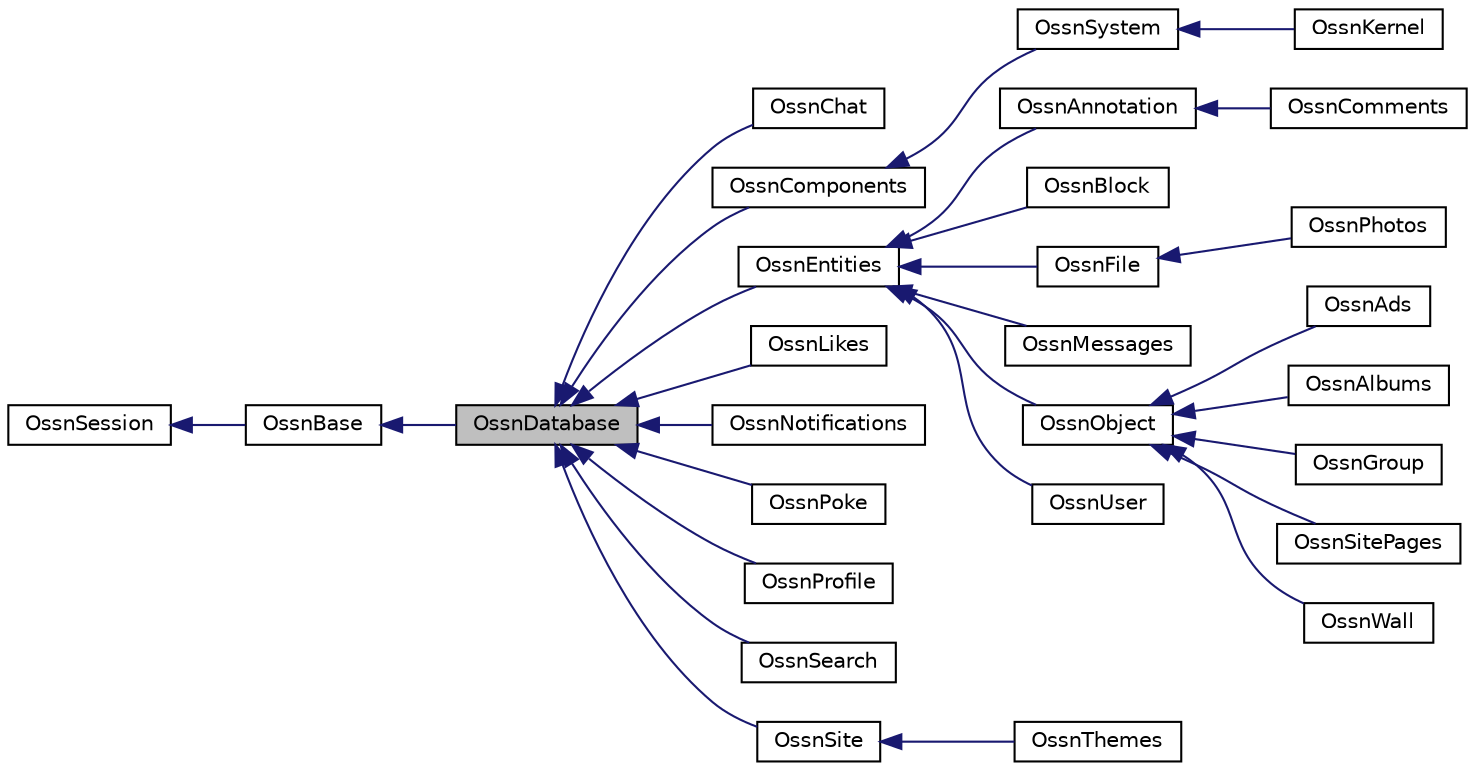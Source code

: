 digraph "OssnDatabase"
{
  edge [fontname="Helvetica",fontsize="10",labelfontname="Helvetica",labelfontsize="10"];
  node [fontname="Helvetica",fontsize="10",shape=record];
  rankdir="LR";
  Node1 [label="OssnDatabase",height=0.2,width=0.4,color="black", fillcolor="grey75", style="filled", fontcolor="black"];
  Node2 -> Node1 [dir="back",color="midnightblue",fontsize="10",style="solid",fontname="Helvetica"];
  Node2 [label="OssnBase",height=0.2,width=0.4,color="black", fillcolor="white", style="filled",URL="$class_ossn_base.html"];
  Node3 -> Node2 [dir="back",color="midnightblue",fontsize="10",style="solid",fontname="Helvetica"];
  Node3 [label="OssnSession",height=0.2,width=0.4,color="black", fillcolor="white", style="filled",URL="$class_ossn_session.html"];
  Node1 -> Node4 [dir="back",color="midnightblue",fontsize="10",style="solid",fontname="Helvetica"];
  Node4 [label="OssnChat",height=0.2,width=0.4,color="black", fillcolor="white", style="filled",URL="$class_ossn_chat.html"];
  Node1 -> Node5 [dir="back",color="midnightblue",fontsize="10",style="solid",fontname="Helvetica"];
  Node5 [label="OssnComponents",height=0.2,width=0.4,color="black", fillcolor="white", style="filled",URL="$class_ossn_components.html"];
  Node5 -> Node6 [dir="back",color="midnightblue",fontsize="10",style="solid",fontname="Helvetica"];
  Node6 [label="OssnSystem",height=0.2,width=0.4,color="black", fillcolor="white", style="filled",URL="$class_ossn_system.html"];
  Node6 -> Node7 [dir="back",color="midnightblue",fontsize="10",style="solid",fontname="Helvetica"];
  Node7 [label="OssnKernel",height=0.2,width=0.4,color="black", fillcolor="white", style="filled",URL="$class_ossn_kernel.html"];
  Node1 -> Node8 [dir="back",color="midnightblue",fontsize="10",style="solid",fontname="Helvetica"];
  Node8 [label="OssnEntities",height=0.2,width=0.4,color="black", fillcolor="white", style="filled",URL="$class_ossn_entities.html"];
  Node8 -> Node9 [dir="back",color="midnightblue",fontsize="10",style="solid",fontname="Helvetica"];
  Node9 [label="OssnAnnotation",height=0.2,width=0.4,color="black", fillcolor="white", style="filled",URL="$class_ossn_annotation.html"];
  Node9 -> Node10 [dir="back",color="midnightblue",fontsize="10",style="solid",fontname="Helvetica"];
  Node10 [label="OssnComments",height=0.2,width=0.4,color="black", fillcolor="white", style="filled",URL="$class_ossn_comments.html"];
  Node8 -> Node11 [dir="back",color="midnightblue",fontsize="10",style="solid",fontname="Helvetica"];
  Node11 [label="OssnBlock",height=0.2,width=0.4,color="black", fillcolor="white", style="filled",URL="$class_ossn_block.html"];
  Node8 -> Node12 [dir="back",color="midnightblue",fontsize="10",style="solid",fontname="Helvetica"];
  Node12 [label="OssnFile",height=0.2,width=0.4,color="black", fillcolor="white", style="filled",URL="$class_ossn_file.html"];
  Node12 -> Node13 [dir="back",color="midnightblue",fontsize="10",style="solid",fontname="Helvetica"];
  Node13 [label="OssnPhotos",height=0.2,width=0.4,color="black", fillcolor="white", style="filled",URL="$class_ossn_photos.html"];
  Node8 -> Node14 [dir="back",color="midnightblue",fontsize="10",style="solid",fontname="Helvetica"];
  Node14 [label="OssnMessages",height=0.2,width=0.4,color="black", fillcolor="white", style="filled",URL="$class_ossn_messages.html"];
  Node8 -> Node15 [dir="back",color="midnightblue",fontsize="10",style="solid",fontname="Helvetica"];
  Node15 [label="OssnObject",height=0.2,width=0.4,color="black", fillcolor="white", style="filled",URL="$class_ossn_object.html"];
  Node15 -> Node16 [dir="back",color="midnightblue",fontsize="10",style="solid",fontname="Helvetica"];
  Node16 [label="OssnAds",height=0.2,width=0.4,color="black", fillcolor="white", style="filled",URL="$class_ossn_ads.html"];
  Node15 -> Node17 [dir="back",color="midnightblue",fontsize="10",style="solid",fontname="Helvetica"];
  Node17 [label="OssnAlbums",height=0.2,width=0.4,color="black", fillcolor="white", style="filled",URL="$class_ossn_albums.html"];
  Node15 -> Node18 [dir="back",color="midnightblue",fontsize="10",style="solid",fontname="Helvetica"];
  Node18 [label="OssnGroup",height=0.2,width=0.4,color="black", fillcolor="white", style="filled",URL="$class_ossn_group.html"];
  Node15 -> Node19 [dir="back",color="midnightblue",fontsize="10",style="solid",fontname="Helvetica"];
  Node19 [label="OssnSitePages",height=0.2,width=0.4,color="black", fillcolor="white", style="filled",URL="$class_ossn_site_pages.html"];
  Node15 -> Node20 [dir="back",color="midnightblue",fontsize="10",style="solid",fontname="Helvetica"];
  Node20 [label="OssnWall",height=0.2,width=0.4,color="black", fillcolor="white", style="filled",URL="$class_ossn_wall.html"];
  Node8 -> Node21 [dir="back",color="midnightblue",fontsize="10",style="solid",fontname="Helvetica"];
  Node21 [label="OssnUser",height=0.2,width=0.4,color="black", fillcolor="white", style="filled",URL="$class_ossn_user.html"];
  Node1 -> Node22 [dir="back",color="midnightblue",fontsize="10",style="solid",fontname="Helvetica"];
  Node22 [label="OssnLikes",height=0.2,width=0.4,color="black", fillcolor="white", style="filled",URL="$class_ossn_likes.html"];
  Node1 -> Node23 [dir="back",color="midnightblue",fontsize="10",style="solid",fontname="Helvetica"];
  Node23 [label="OssnNotifications",height=0.2,width=0.4,color="black", fillcolor="white", style="filled",URL="$class_ossn_notifications.html"];
  Node1 -> Node24 [dir="back",color="midnightblue",fontsize="10",style="solid",fontname="Helvetica"];
  Node24 [label="OssnPoke",height=0.2,width=0.4,color="black", fillcolor="white", style="filled",URL="$class_ossn_poke.html"];
  Node1 -> Node25 [dir="back",color="midnightblue",fontsize="10",style="solid",fontname="Helvetica"];
  Node25 [label="OssnProfile",height=0.2,width=0.4,color="black", fillcolor="white", style="filled",URL="$class_ossn_profile.html"];
  Node1 -> Node26 [dir="back",color="midnightblue",fontsize="10",style="solid",fontname="Helvetica"];
  Node26 [label="OssnSearch",height=0.2,width=0.4,color="black", fillcolor="white", style="filled",URL="$class_ossn_search.html"];
  Node1 -> Node27 [dir="back",color="midnightblue",fontsize="10",style="solid",fontname="Helvetica"];
  Node27 [label="OssnSite",height=0.2,width=0.4,color="black", fillcolor="white", style="filled",URL="$class_ossn_site.html"];
  Node27 -> Node28 [dir="back",color="midnightblue",fontsize="10",style="solid",fontname="Helvetica"];
  Node28 [label="OssnThemes",height=0.2,width=0.4,color="black", fillcolor="white", style="filled",URL="$class_ossn_themes.html"];
}
